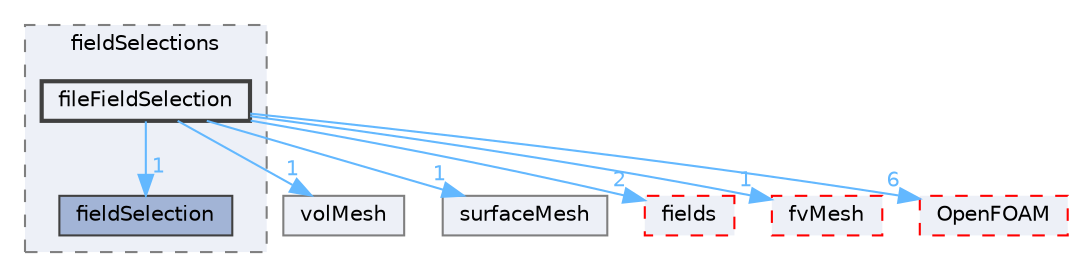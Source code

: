 digraph "src/finiteVolume/functionObjects/fieldSelections/fileFieldSelection"
{
 // LATEX_PDF_SIZE
  bgcolor="transparent";
  edge [fontname=Helvetica,fontsize=10,labelfontname=Helvetica,labelfontsize=10];
  node [fontname=Helvetica,fontsize=10,shape=box,height=0.2,width=0.4];
  compound=true
  subgraph clusterdir_1642ec77de5c1131da2ea78767feb908 {
    graph [ bgcolor="#edf0f7", pencolor="grey50", label="fieldSelections", fontname=Helvetica,fontsize=10 style="filled,dashed", URL="dir_1642ec77de5c1131da2ea78767feb908.html",tooltip=""]
  dir_7265a9fc25ca2a64e7b043152d73af93 [label="fieldSelection", fillcolor="#a2b4d6", color="grey25", style="filled", URL="dir_7265a9fc25ca2a64e7b043152d73af93.html",tooltip=""];
  dir_eaa0c63896bedc9b2b22fa603791667c [label="fileFieldSelection", fillcolor="#edf0f7", color="grey25", style="filled,bold", URL="dir_eaa0c63896bedc9b2b22fa603791667c.html",tooltip=""];
  }
  dir_1a4209badf8dc5d7c181708103efea60 [label="volMesh", fillcolor="#edf0f7", color="grey50", style="filled", URL="dir_1a4209badf8dc5d7c181708103efea60.html",tooltip=""];
  dir_fdafd3b59310328ee40a940c9419d4db [label="surfaceMesh", fillcolor="#edf0f7", color="grey50", style="filled", URL="dir_fdafd3b59310328ee40a940c9419d4db.html",tooltip=""];
  dir_25ab4a83a983f7bb7a38b7f63bb141b7 [label="fields", fillcolor="#edf0f7", color="red", style="filled,dashed", URL="dir_25ab4a83a983f7bb7a38b7f63bb141b7.html",tooltip=""];
  dir_c382fa095c9c33d8673c0dd60aaef275 [label="fvMesh", fillcolor="#edf0f7", color="red", style="filled,dashed", URL="dir_c382fa095c9c33d8673c0dd60aaef275.html",tooltip=""];
  dir_c5473ff19b20e6ec4dfe5c310b3778a8 [label="OpenFOAM", fillcolor="#edf0f7", color="red", style="filled,dashed", URL="dir_c5473ff19b20e6ec4dfe5c310b3778a8.html",tooltip=""];
  dir_eaa0c63896bedc9b2b22fa603791667c->dir_1a4209badf8dc5d7c181708103efea60 [headlabel="1", labeldistance=1.5 headhref="dir_001352_004299.html" href="dir_001352_004299.html" color="steelblue1" fontcolor="steelblue1"];
  dir_eaa0c63896bedc9b2b22fa603791667c->dir_25ab4a83a983f7bb7a38b7f63bb141b7 [headlabel="2", labeldistance=1.5 headhref="dir_001352_001332.html" href="dir_001352_001332.html" color="steelblue1" fontcolor="steelblue1"];
  dir_eaa0c63896bedc9b2b22fa603791667c->dir_7265a9fc25ca2a64e7b043152d73af93 [headlabel="1", labeldistance=1.5 headhref="dir_001352_001341.html" href="dir_001352_001341.html" color="steelblue1" fontcolor="steelblue1"];
  dir_eaa0c63896bedc9b2b22fa603791667c->dir_c382fa095c9c33d8673c0dd60aaef275 [headlabel="1", labeldistance=1.5 headhref="dir_001352_001544.html" href="dir_001352_001544.html" color="steelblue1" fontcolor="steelblue1"];
  dir_eaa0c63896bedc9b2b22fa603791667c->dir_c5473ff19b20e6ec4dfe5c310b3778a8 [headlabel="6", labeldistance=1.5 headhref="dir_001352_002695.html" href="dir_001352_002695.html" color="steelblue1" fontcolor="steelblue1"];
  dir_eaa0c63896bedc9b2b22fa603791667c->dir_fdafd3b59310328ee40a940c9419d4db [headlabel="1", labeldistance=1.5 headhref="dir_001352_003854.html" href="dir_001352_003854.html" color="steelblue1" fontcolor="steelblue1"];
}
